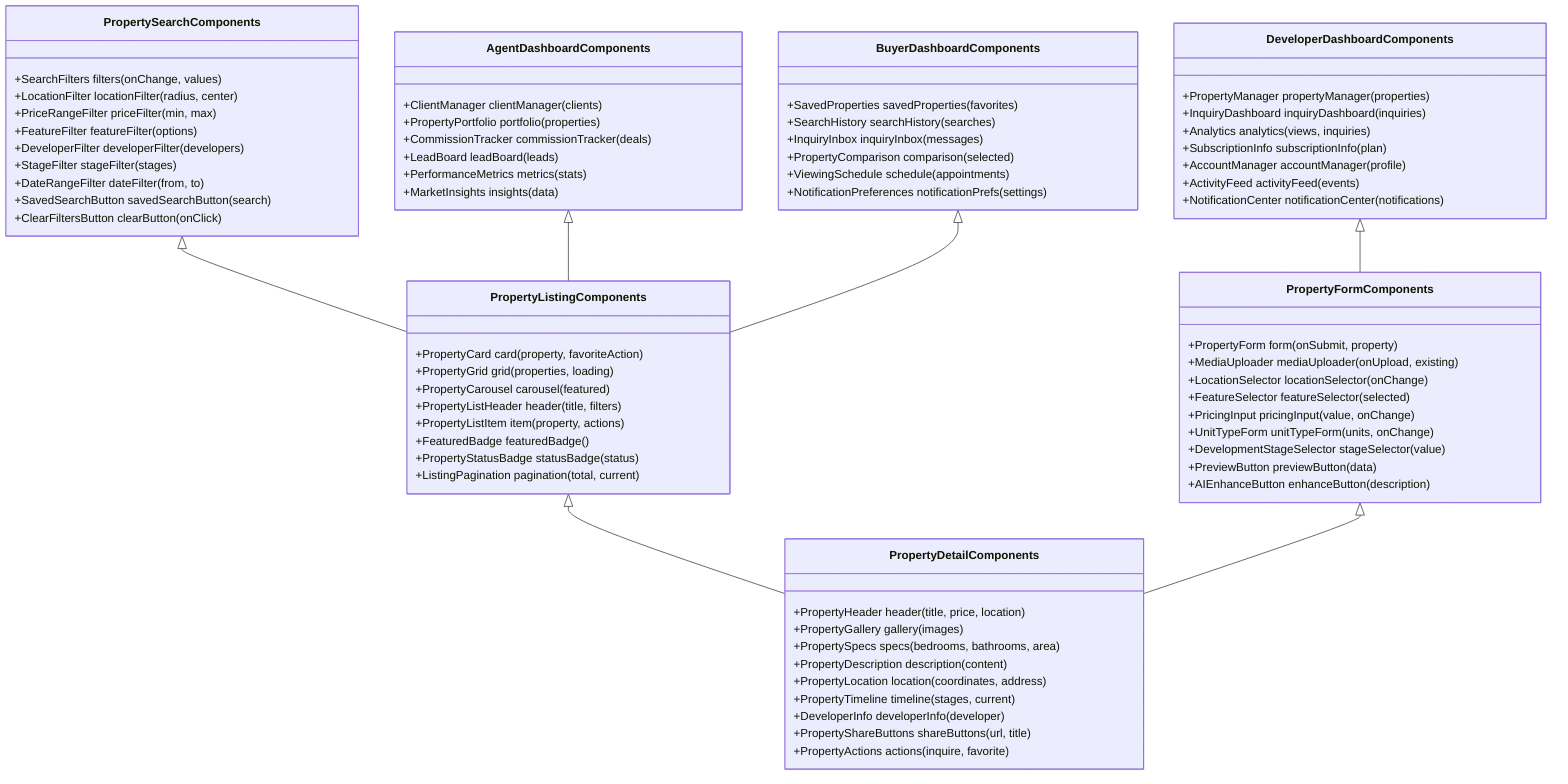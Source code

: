 classDiagram
    class PropertyListingComponents {
        +PropertyCard card(property, favoriteAction)
        +PropertyGrid grid(properties, loading)
        +PropertyCarousel carousel(featured)
        +PropertyListHeader header(title, filters)
        +PropertyListItem item(property, actions)
        +FeaturedBadge featuredBadge()
        +PropertyStatusBadge statusBadge(status)
        +ListingPagination pagination(total, current)
    }
    
    class PropertyDetailComponents {
        +PropertyHeader header(title, price, location)
        +PropertyGallery gallery(images)
        +PropertySpecs specs(bedrooms, bathrooms, area)
        +PropertyDescription description(content)
        +PropertyLocation location(coordinates, address)
        +PropertyTimeline timeline(stages, current)
        +DeveloperInfo developerInfo(developer)
        +PropertyShareButtons shareButtons(url, title)
        +PropertyActions actions(inquire, favorite)
    }
    
    class PropertyFormComponents {
        +PropertyForm form(onSubmit, property)
        +MediaUploader mediaUploader(onUpload, existing)
        +LocationSelector locationSelector(onChange)
        +FeatureSelector featureSelector(selected)
        +PricingInput pricingInput(value, onChange)
        +UnitTypeForm unitTypeForm(units, onChange)
        +DevelopmentStageSelector stageSelector(value)
        +PreviewButton previewButton(data)
        +AIEnhanceButton enhanceButton(description)
    }
    
    class PropertySearchComponents {
        +SearchFilters filters(onChange, values)
        +LocationFilter locationFilter(radius, center)
        +PriceRangeFilter priceFilter(min, max)
        +FeatureFilter featureFilter(options)
        +DeveloperFilter developerFilter(developers)
        +StageFilter stageFilter(stages)
        +DateRangeFilter dateFilter(from, to)
        +SavedSearchButton savedSearchButton(search)
        +ClearFiltersButton clearButton(onClick)
    }
    
    class DeveloperDashboardComponents {
        +PropertyManager propertyManager(properties)
        +InquiryDashboard inquiryDashboard(inquiries)
        +Analytics analytics(views, inquiries)
        +SubscriptionInfo subscriptionInfo(plan)
        +AccountManager accountManager(profile)
        +ActivityFeed activityFeed(events)
        +NotificationCenter notificationCenter(notifications)
    }
    
    class AgentDashboardComponents {
        +ClientManager clientManager(clients)
        +PropertyPortfolio portfolio(properties)
        +CommissionTracker commissionTracker(deals)
        +LeadBoard leadBoard(leads)
        +PerformanceMetrics metrics(stats)
        +MarketInsights insights(data)
    }
    
    class BuyerDashboardComponents {
        +SavedProperties savedProperties(favorites)
        +SearchHistory searchHistory(searches)
        +InquiryInbox inquiryInbox(messages)
        +PropertyComparison comparison(selected)
        +ViewingSchedule schedule(appointments)
        +NotificationPreferences notificationPrefs(settings)
    }
    
    PropertyListingComponents <|-- PropertyDetailComponents
    PropertyFormComponents <|-- PropertyDetailComponents
    PropertySearchComponents <|-- PropertyListingComponents
    DeveloperDashboardComponents <|-- PropertyFormComponents
    AgentDashboardComponents <|-- PropertyListingComponents
    BuyerDashboardComponents <|-- PropertyListingComponents